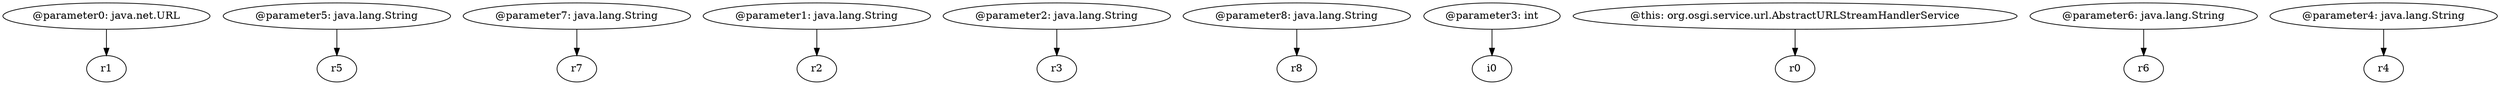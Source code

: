 digraph g {
0[label="@parameter0: java.net.URL"]
1[label="r1"]
0->1[label=""]
2[label="@parameter5: java.lang.String"]
3[label="r5"]
2->3[label=""]
4[label="@parameter7: java.lang.String"]
5[label="r7"]
4->5[label=""]
6[label="@parameter1: java.lang.String"]
7[label="r2"]
6->7[label=""]
8[label="@parameter2: java.lang.String"]
9[label="r3"]
8->9[label=""]
10[label="@parameter8: java.lang.String"]
11[label="r8"]
10->11[label=""]
12[label="@parameter3: int"]
13[label="i0"]
12->13[label=""]
14[label="@this: org.osgi.service.url.AbstractURLStreamHandlerService"]
15[label="r0"]
14->15[label=""]
16[label="@parameter6: java.lang.String"]
17[label="r6"]
16->17[label=""]
18[label="@parameter4: java.lang.String"]
19[label="r4"]
18->19[label=""]
}